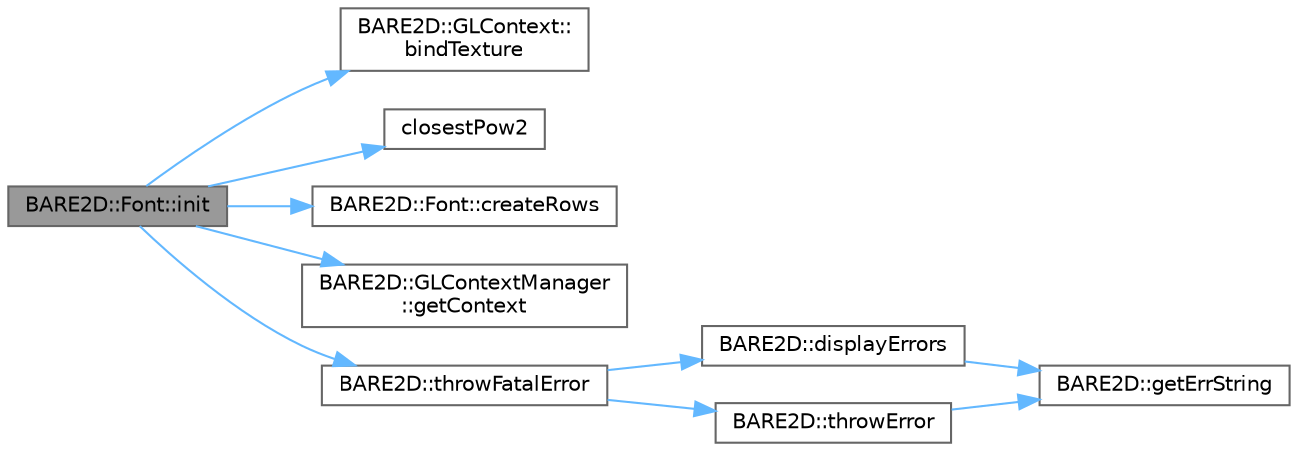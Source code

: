 digraph "BARE2D::Font::init"
{
 // INTERACTIVE_SVG=YES
 // LATEX_PDF_SIZE
  bgcolor="transparent";
  edge [fontname=Helvetica,fontsize=10,labelfontname=Helvetica,labelfontsize=10];
  node [fontname=Helvetica,fontsize=10,shape=box,height=0.2,width=0.4];
  rankdir="LR";
  Node1 [label="BARE2D::Font::init",height=0.2,width=0.4,color="gray40", fillcolor="grey60", style="filled", fontcolor="black",tooltip="Creates font resources."];
  Node1 -> Node2 [color="steelblue1",style="solid"];
  Node2 [label="BARE2D::GLContext::\lbindTexture",height=0.2,width=0.4,color="grey40", fillcolor="white", style="filled",URL="$class_b_a_r_e2_d_1_1_g_l_context.html#a1815cdbe70cc6fdbc66ec69a7131b5be",tooltip="Binds a texture to target in the currently active texture slot."];
  Node1 -> Node3 [color="steelblue1",style="solid"];
  Node3 [label="closestPow2",height=0.2,width=0.4,color="grey40", fillcolor="white", style="filled",URL="$_font_8cpp.html#a37757f7b49ce504e7484ac03d5e28900",tooltip=" "];
  Node1 -> Node4 [color="steelblue1",style="solid"];
  Node4 [label="BARE2D::Font::createRows",height=0.2,width=0.4,color="grey40", fillcolor="white", style="filled",URL="$class_b_a_r_e2_d_1_1_font.html#aada53b87a23f58cd9947a2697c819193",tooltip=" "];
  Node1 -> Node5 [color="steelblue1",style="solid"];
  Node5 [label="BARE2D::GLContextManager\l::getContext",height=0.2,width=0.4,color="grey40", fillcolor="white", style="filled",URL="$class_b_a_r_e2_d_1_1_g_l_context_manager.html#a733646522bf07c33576f9a1e0bb76c28",tooltip=" "];
  Node1 -> Node6 [color="steelblue1",style="solid"];
  Node6 [label="BARE2D::throwFatalError",height=0.2,width=0.4,color="grey40", fillcolor="white", style="filled",URL="$namespace_b_a_r_e2_d.html#aed4332e42208fed2905a8b0845dad4d1",tooltip="Throws an error (fatal). Also calls displayErrors and exits the program."];
  Node6 -> Node7 [color="steelblue1",style="solid"];
  Node7 [label="BARE2D::displayErrors",height=0.2,width=0.4,color="grey40", fillcolor="white", style="filled",URL="$namespace_b_a_r_e2_d.html#a8d6a0fa02837ab9ebba5b67cc21f9e35",tooltip="Displays the latest thrown errors (really just all the thrown errors) in the console."];
  Node7 -> Node8 [color="steelblue1",style="solid"];
  Node8 [label="BARE2D::getErrString",height=0.2,width=0.4,color="grey40", fillcolor="white", style="filled",URL="$namespace_b_a_r_e2_d.html#a7951c5decc1f7edc3c4f78ed2f579c85",tooltip="Returns the string representing/explaining the error that occurred."];
  Node6 -> Node9 [color="steelblue1",style="solid"];
  Node9 [label="BARE2D::throwError",height=0.2,width=0.4,color="grey40", fillcolor="white", style="filled",URL="$namespace_b_a_r_e2_d.html#a0d8f8a98bf559e6d2eda28ae744f486c",tooltip="Throws an error silently. Adds it to the pile."];
  Node9 -> Node8 [color="steelblue1",style="solid"];
}
